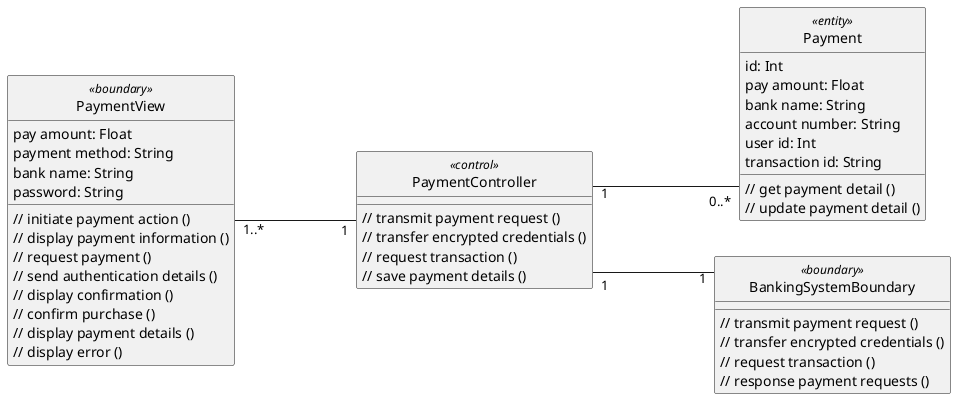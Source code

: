 @startuml 
skinparam classAttributeIconSize 0
skinparam linetype ortho
left to right direction
hide circle
class PaymentView <<boundary>> {
    pay amount: Float
    payment method: String
    bank name: String
    password: String

    // initiate payment action ()
    // display payment information ()
    // request payment ()
    // send authentication details ()
    // display confirmation ()
    // confirm purchase ()
    // display payment details ()
    // display error ()

    }

class PaymentController <<control>> {
    // transmit payment request ()
    // transfer encrypted credentials ()
    // request transaction ()
    // save payment details ()

    }

class Payment <<entity>> {
    id: Int
    pay amount: Float
    bank name: String
    account number: String
    user id: Int
    transaction id: String
    // get payment detail ()
    // update payment detail ()

    }

class BankingSystemBoundary <<boundary>> {
    // transmit payment request ()
    // transfer encrypted credentials ()
    // request transaction ()
    // response payment requests ()

    }

PaymentView "1..*" --- "1" PaymentController

PaymentController "1" --- "0..*" Payment

PaymentController "1" --- "1" BankingSystemBoundary

@enduml